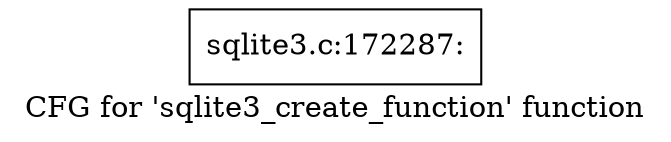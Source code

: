 digraph "CFG for 'sqlite3_create_function' function" {
	label="CFG for 'sqlite3_create_function' function";

	Node0x55c0f6a12730 [shape=record,label="{sqlite3.c:172287:}"];
}
